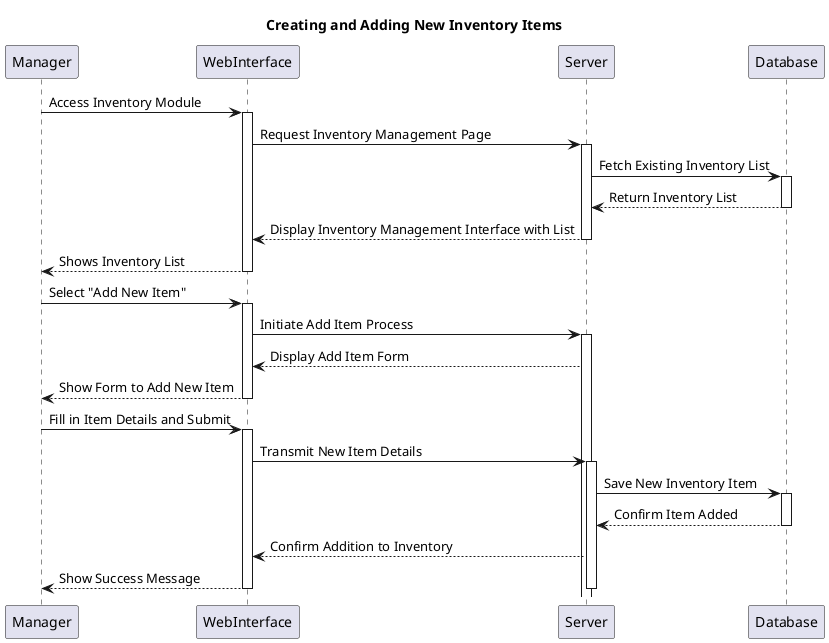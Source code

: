 @startuml
participant Manager as M
participant WebInterface as W
participant Server as S
participant Database as DB

title Creating and Adding New Inventory Items

M -> W : Access Inventory Module
activate W
W -> S : Request Inventory Management Page
activate S

S -> DB : Fetch Existing Inventory List
activate DB
DB --> S : Return Inventory List
deactivate DB
S --> W : Display Inventory Management Interface with List
deactivate S
W --> M : Shows Inventory List
deactivate W

M -> W : Select "Add New Item"
activate W
W -> S : Initiate Add Item Process
activate S

S --> W : Display Add Item Form
W --> M : Show Form to Add New Item
deactivate W

M -> W : Fill in Item Details and Submit
activate W
W -> S : Transmit New Item Details
activate S

S -> DB : Save New Inventory Item
activate DB
DB --> S : Confirm Item Added
deactivate DB

S --> W : Confirm Addition to Inventory
W --> M : Show Success Message
deactivate S
deactivate W

@enduml